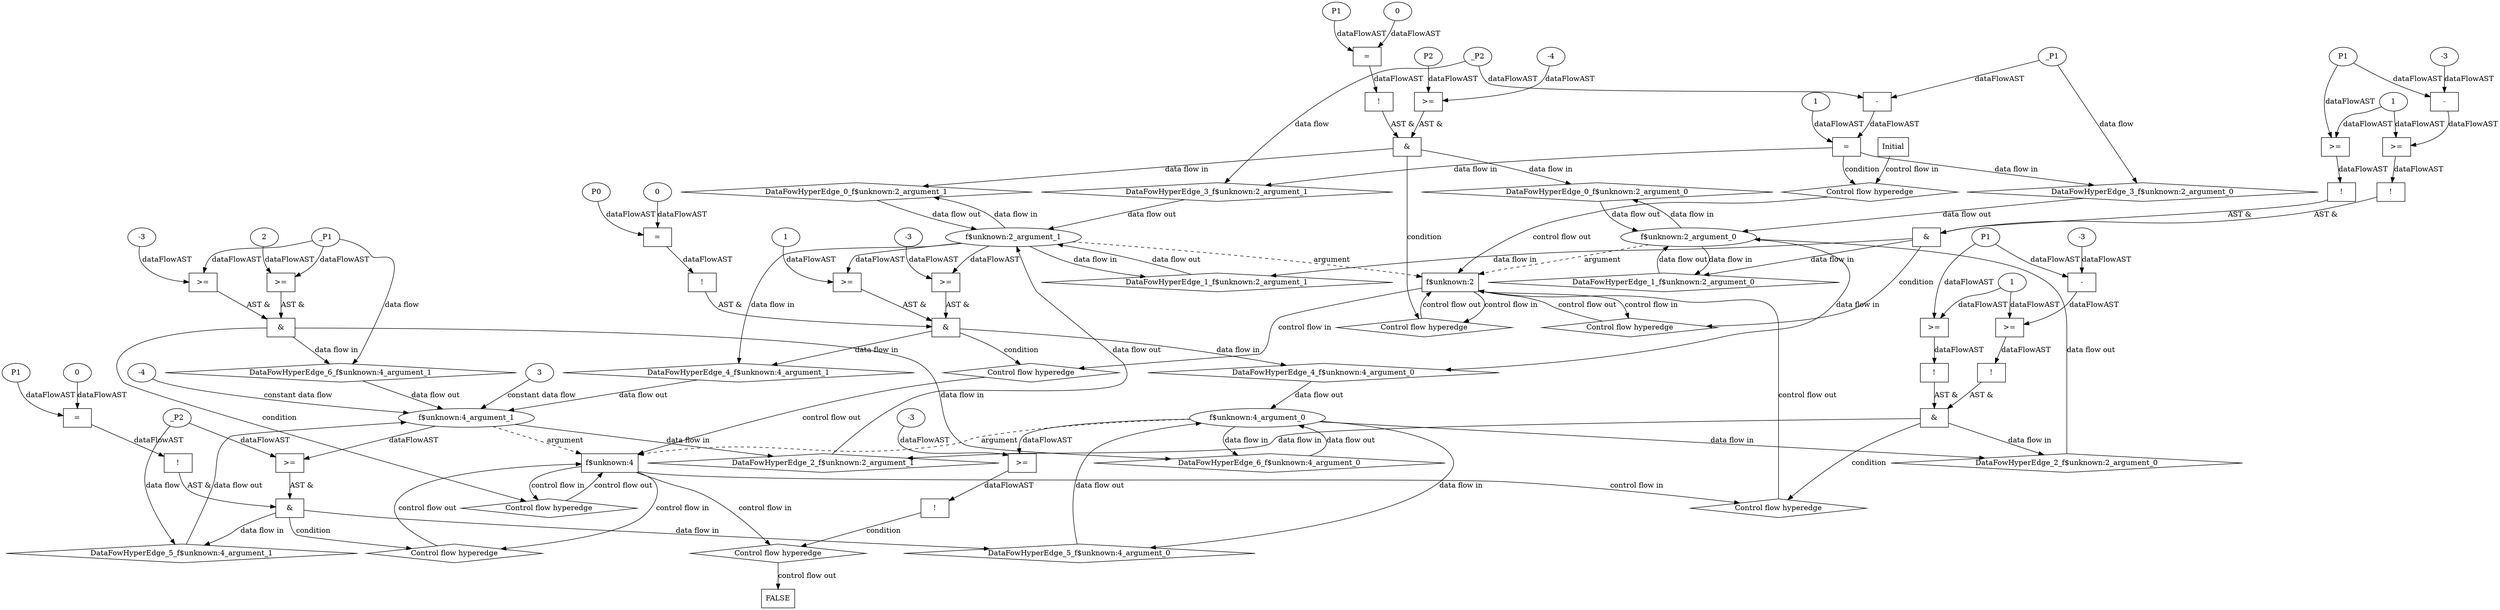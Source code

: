 digraph dag {
"f$unknown:2" [label="f$unknown:2" nodeName="f$unknown:2" class=cfn  shape="rect"];
"f$unknown:4" [label="f$unknown:4" nodeName="f$unknown:4" class=cfn  shape="rect"];
FALSE [label="FALSE" nodeName=FALSE class=cfn  shape="rect"];
Initial [label="Initial" nodeName=Initial class=cfn  shape="rect"];
ControlFowHyperEdge_0 [label="Control flow hyperedge" nodeName=ControlFowHyperEdge_0 class=controlFlowHyperEdge shape="diamond"];
"f$unknown:2" -> ControlFowHyperEdge_0 [label="control flow in"]
ControlFowHyperEdge_0 -> "f$unknown:2" [label="control flow out"]
ControlFowHyperEdge_1 [label="Control flow hyperedge" nodeName=ControlFowHyperEdge_1 class=controlFlowHyperEdge shape="diamond"];
"f$unknown:2" -> ControlFowHyperEdge_1 [label="control flow in"]
ControlFowHyperEdge_1 -> "f$unknown:2" [label="control flow out"]
ControlFowHyperEdge_2 [label="Control flow hyperedge" nodeName=ControlFowHyperEdge_2 class=controlFlowHyperEdge shape="diamond"];
"f$unknown:4" -> ControlFowHyperEdge_2 [label="control flow in"]
ControlFowHyperEdge_2 -> "f$unknown:2" [label="control flow out"]
ControlFowHyperEdge_3 [label="Control flow hyperedge" nodeName=ControlFowHyperEdge_3 class=controlFlowHyperEdge shape="diamond"];
"Initial" -> ControlFowHyperEdge_3 [label="control flow in"]
ControlFowHyperEdge_3 -> "f$unknown:2" [label="control flow out"]
ControlFowHyperEdge_4 [label="Control flow hyperedge" nodeName=ControlFowHyperEdge_4 class=controlFlowHyperEdge shape="diamond"];
"f$unknown:2" -> ControlFowHyperEdge_4 [label="control flow in"]
ControlFowHyperEdge_4 -> "f$unknown:4" [label="control flow out"]
ControlFowHyperEdge_5 [label="Control flow hyperedge" nodeName=ControlFowHyperEdge_5 class=controlFlowHyperEdge shape="diamond"];
"f$unknown:4" -> ControlFowHyperEdge_5 [label="control flow in"]
ControlFowHyperEdge_5 -> "f$unknown:4" [label="control flow out"]
ControlFowHyperEdge_6 [label="Control flow hyperedge" nodeName=ControlFowHyperEdge_6 class=controlFlowHyperEdge shape="diamond"];
"f$unknown:4" -> ControlFowHyperEdge_6 [label="control flow in"]
ControlFowHyperEdge_6 -> "f$unknown:4" [label="control flow out"]
ControlFowHyperEdge_7 [label="Control flow hyperedge" nodeName=ControlFowHyperEdge_7 class=controlFlowHyperEdge shape="diamond"];
"f$unknown:4" -> ControlFowHyperEdge_7 [label="control flow in"]
ControlFowHyperEdge_7 -> "FALSE" [label="control flow out"]
"f$unknown:2_argument_0" [label="f$unknown:2_argument_0" nodeName=argument0 class=argument  head="f$unknown:2" shape="oval"];
"f$unknown:2_argument_0" -> "f$unknown:2"[label="argument" style="dashed"]
"f$unknown:2_argument_1" [label="f$unknown:2_argument_1" nodeName=argument1 class=argument  head="f$unknown:2" shape="oval"];
"f$unknown:2_argument_1" -> "f$unknown:2"[label="argument" style="dashed"]
"f$unknown:4_argument_0" [label="f$unknown:4_argument_0" nodeName=argument0 class=argument  head="f$unknown:4" shape="oval"];
"f$unknown:4_argument_0" -> "f$unknown:4"[label="argument" style="dashed"]
"f$unknown:4_argument_1" [label="f$unknown:4_argument_1" nodeName=argument1 class=argument  head="f$unknown:4" shape="oval"];
"f$unknown:4_argument_1" -> "f$unknown:4"[label="argument" style="dashed"]

"xxxf$unknown:2___f$unknown:2_0xxx_and" [label="&" nodeName="xxxf$unknown:2___f$unknown:2_0xxx_and" class=Operator shape="rect"];
"xxxf$unknown:2___f$unknown:2_0xxxguard_0_node_0" [label="!" nodeName="xxxf$unknown:2___f$unknown:2_0xxxguard_0_node_0" class=Operator shape="rect"];
"xxxf$unknown:2___f$unknown:2_0xxxguard_0_node_1" [label="=" nodeName="xxxf$unknown:2___f$unknown:2_0xxxguard_0_node_1" class=Operator  shape="rect"];
"xxxf$unknown:2___f$unknown:2_0xxxguard_0_node_2" [label="P1" nodeName="xxxf$unknown:2___f$unknown:2_0xxxguard_0_node_2" class=Constant ];
"xxxf$unknown:2___f$unknown:2_0xxxguard_0_node_3" [label="0" nodeName="xxxf$unknown:2___f$unknown:2_0xxxguard_0_node_3" class=Literal ];
"xxxf$unknown:2___f$unknown:2_0xxxguard_0_node_1" -> "xxxf$unknown:2___f$unknown:2_0xxxguard_0_node_0"[label="dataFlowAST"]
"xxxf$unknown:2___f$unknown:2_0xxxguard_0_node_2" -> "xxxf$unknown:2___f$unknown:2_0xxxguard_0_node_1"[label="dataFlowAST"]
"xxxf$unknown:2___f$unknown:2_0xxxguard_0_node_3" -> "xxxf$unknown:2___f$unknown:2_0xxxguard_0_node_1"[label="dataFlowAST"]

"xxxf$unknown:2___f$unknown:2_0xxxguard_0_node_0" -> "xxxf$unknown:2___f$unknown:2_0xxx_and" [label="AST &"];
"xxxf$unknown:2___f$unknown:2_0xxxguard1_node_0" [label=">=" nodeName="xxxf$unknown:2___f$unknown:2_0xxxguard1_node_0" class=Operator  shape="rect"];
"xxxf$unknown:2___f$unknown:2_0xxxguard1_node_1" [label="-4" nodeName="xxxf$unknown:2___f$unknown:2_0xxxguard1_node_1" class=Literal ];
"xxxf$unknown:2___f$unknown:2_0xxxguard1_node_2" [label="P2" nodeName="xxxf$unknown:2___f$unknown:2_0xxxguard1_node_2" class=Constant ];
"xxxf$unknown:2___f$unknown:2_0xxxguard1_node_1" -> "xxxf$unknown:2___f$unknown:2_0xxxguard1_node_0"[label="dataFlowAST"]
"xxxf$unknown:2___f$unknown:2_0xxxguard1_node_2" -> "xxxf$unknown:2___f$unknown:2_0xxxguard1_node_0"[label="dataFlowAST"]

"xxxf$unknown:2___f$unknown:2_0xxxguard1_node_0" -> "xxxf$unknown:2___f$unknown:2_0xxx_and" [label="AST &"];
"xxxf$unknown:2___f$unknown:2_0xxx_and" -> "ControlFowHyperEdge_0" [label="condition"];
"xxxf$unknown:2___f$unknown:2_1xxx_and" [label="&" nodeName="xxxf$unknown:2___f$unknown:2_1xxx_and" class=Operator shape="rect"];
"xxxf$unknown:2___f$unknown:2_1xxxguard_0_node_0" [label="!" nodeName="xxxf$unknown:2___f$unknown:2_1xxxguard_0_node_0" class=Operator shape="rect"];
"xxxf$unknown:2___f$unknown:2_1xxxguard_0_node_1" [label=">=" nodeName="xxxf$unknown:2___f$unknown:2_1xxxguard_0_node_1" class=Operator  shape="rect"];
"xxxf$unknown:2___f$unknown:2_1xxxguard_0_node_2" [label="1" nodeName="xxxf$unknown:2___f$unknown:2_1xxxguard_0_node_2" class=Literal ];
"xxxf$unknown:2___f$unknown:2_1xxxguard_0_node_3" [label="P1" nodeName="xxxf$unknown:2___f$unknown:2_1xxxguard_0_node_3" class=Constant ];
"xxxf$unknown:2___f$unknown:2_1xxxguard_0_node_1" -> "xxxf$unknown:2___f$unknown:2_1xxxguard_0_node_0"[label="dataFlowAST"]
"xxxf$unknown:2___f$unknown:2_1xxxguard_0_node_2" -> "xxxf$unknown:2___f$unknown:2_1xxxguard_0_node_1"[label="dataFlowAST"]
"xxxf$unknown:2___f$unknown:2_1xxxguard_0_node_3" -> "xxxf$unknown:2___f$unknown:2_1xxxguard_0_node_1"[label="dataFlowAST"]

"xxxf$unknown:2___f$unknown:2_1xxxguard_0_node_0" -> "xxxf$unknown:2___f$unknown:2_1xxx_and" [label="AST &"];
"xxxf$unknown:2___f$unknown:2_1xxxguard1_node_0" [label="!" nodeName="xxxf$unknown:2___f$unknown:2_1xxxguard1_node_0" class=Operator shape="rect"];
"xxxf$unknown:2___f$unknown:2_1xxxguard1_node_1" [label=">=" nodeName="xxxf$unknown:2___f$unknown:2_1xxxguard1_node_1" class=Operator  shape="rect"];
"xxxf$unknown:2___f$unknown:2_1xxxguard1_node_2" [label="-" nodeName="xxxf$unknown:2___f$unknown:2_1xxxguard1_node_2" class= Operator shape="rect"];
"xxxf$unknown:2___f$unknown:2_1xxxguard1_node_3" [label="-3" nodeName="xxxf$unknown:2___f$unknown:2_1xxxguard1_node_3" class=Literal ];
"xxxf$unknown:2___f$unknown:2_1xxxguard1_node_1" -> "xxxf$unknown:2___f$unknown:2_1xxxguard1_node_0"[label="dataFlowAST"]
"xxxf$unknown:2___f$unknown:2_1xxxguard1_node_2" -> "xxxf$unknown:2___f$unknown:2_1xxxguard1_node_1"[label="dataFlowAST"]
"xxxf$unknown:2___f$unknown:2_1xxxguard_0_node_2" -> "xxxf$unknown:2___f$unknown:2_1xxxguard1_node_1"[label="dataFlowAST"]
"xxxf$unknown:2___f$unknown:2_1xxxguard1_node_3" -> "xxxf$unknown:2___f$unknown:2_1xxxguard1_node_2"[label="dataFlowAST"]
"xxxf$unknown:2___f$unknown:2_1xxxguard_0_node_3" -> "xxxf$unknown:2___f$unknown:2_1xxxguard1_node_2"[label="dataFlowAST"]

"xxxf$unknown:2___f$unknown:2_1xxxguard1_node_0" -> "xxxf$unknown:2___f$unknown:2_1xxx_and" [label="AST &"];
"xxxf$unknown:2___f$unknown:2_1xxx_and" -> "ControlFowHyperEdge_1" [label="condition"];
"xxxf$unknown:2___f$unknown:4_2xxx_and" [label="&" nodeName="xxxf$unknown:2___f$unknown:4_2xxx_and" class=Operator shape="rect"];
"xxxf$unknown:2___f$unknown:4_2xxxguard_0_node_0" [label="!" nodeName="xxxf$unknown:2___f$unknown:4_2xxxguard_0_node_0" class=Operator shape="rect"];
"xxxf$unknown:2___f$unknown:4_2xxxguard_0_node_1" [label=">=" nodeName="xxxf$unknown:2___f$unknown:4_2xxxguard_0_node_1" class=Operator  shape="rect"];
"xxxf$unknown:2___f$unknown:4_2xxxguard_0_node_2" [label="1" nodeName="xxxf$unknown:2___f$unknown:4_2xxxguard_0_node_2" class=Literal ];
"xxxf$unknown:2___f$unknown:4_2xxxguard_0_node_3" [label="P1" nodeName="xxxf$unknown:2___f$unknown:4_2xxxguard_0_node_3" class=Constant ];
"xxxf$unknown:2___f$unknown:4_2xxxguard_0_node_1" -> "xxxf$unknown:2___f$unknown:4_2xxxguard_0_node_0"[label="dataFlowAST"]
"xxxf$unknown:2___f$unknown:4_2xxxguard_0_node_2" -> "xxxf$unknown:2___f$unknown:4_2xxxguard_0_node_1"[label="dataFlowAST"]
"xxxf$unknown:2___f$unknown:4_2xxxguard_0_node_3" -> "xxxf$unknown:2___f$unknown:4_2xxxguard_0_node_1"[label="dataFlowAST"]

"xxxf$unknown:2___f$unknown:4_2xxxguard_0_node_0" -> "xxxf$unknown:2___f$unknown:4_2xxx_and" [label="AST &"];
"xxxf$unknown:2___f$unknown:4_2xxxguard1_node_0" [label="!" nodeName="xxxf$unknown:2___f$unknown:4_2xxxguard1_node_0" class=Operator shape="rect"];
"xxxf$unknown:2___f$unknown:4_2xxxguard1_node_1" [label=">=" nodeName="xxxf$unknown:2___f$unknown:4_2xxxguard1_node_1" class=Operator  shape="rect"];
"xxxf$unknown:2___f$unknown:4_2xxxguard1_node_2" [label="-" nodeName="xxxf$unknown:2___f$unknown:4_2xxxguard1_node_2" class= Operator shape="rect"];
"xxxf$unknown:2___f$unknown:4_2xxxguard1_node_3" [label="-3" nodeName="xxxf$unknown:2___f$unknown:4_2xxxguard1_node_3" class=Literal ];
"xxxf$unknown:2___f$unknown:4_2xxxguard1_node_1" -> "xxxf$unknown:2___f$unknown:4_2xxxguard1_node_0"[label="dataFlowAST"]
"xxxf$unknown:2___f$unknown:4_2xxxguard1_node_2" -> "xxxf$unknown:2___f$unknown:4_2xxxguard1_node_1"[label="dataFlowAST"]
"xxxf$unknown:2___f$unknown:4_2xxxguard_0_node_2" -> "xxxf$unknown:2___f$unknown:4_2xxxguard1_node_1"[label="dataFlowAST"]
"xxxf$unknown:2___f$unknown:4_2xxxguard1_node_3" -> "xxxf$unknown:2___f$unknown:4_2xxxguard1_node_2"[label="dataFlowAST"]
"xxxf$unknown:2___f$unknown:4_2xxxguard_0_node_3" -> "xxxf$unknown:2___f$unknown:4_2xxxguard1_node_2"[label="dataFlowAST"]

"xxxf$unknown:2___f$unknown:4_2xxxguard1_node_0" -> "xxxf$unknown:2___f$unknown:4_2xxx_and" [label="AST &"];
"xxxf$unknown:2___f$unknown:4_2xxx_and" -> "ControlFowHyperEdge_2" [label="condition"];
"xxxf$unknown:2___Initial_3xxxguard_0_node_0" [label="=" nodeName="xxxf$unknown:2___Initial_3xxxguard_0_node_0" class=Operator  shape="rect"];
"xxxf$unknown:2___Initial_3xxxguard_0_node_1" [label="-" nodeName="xxxf$unknown:2___Initial_3xxxguard_0_node_1" class= Operator shape="rect"];
"xxxf$unknown:2___Initial_3xxxguard_0_node_4" [label="1" nodeName="xxxf$unknown:2___Initial_3xxxguard_0_node_4" class=Literal ];
"xxxf$unknown:2___Initial_3xxxguard_0_node_1" -> "xxxf$unknown:2___Initial_3xxxguard_0_node_0"[label="dataFlowAST"]
"xxxf$unknown:2___Initial_3xxxguard_0_node_4" -> "xxxf$unknown:2___Initial_3xxxguard_0_node_0"[label="dataFlowAST"]
"xxxf$unknown:2___Initial_3xxxdataFlow_0_node_0" -> "xxxf$unknown:2___Initial_3xxxguard_0_node_1"[label="dataFlowAST"]
"xxxf$unknown:2___Initial_3xxxdataFlow1_node_0" -> "xxxf$unknown:2___Initial_3xxxguard_0_node_1"[label="dataFlowAST"]

"xxxf$unknown:2___Initial_3xxxguard_0_node_0" -> "ControlFowHyperEdge_3" [label="condition"];
"xxxf$unknown:2___Initial_3xxxdataFlow_0_node_0" [label="_P1" nodeName="xxxf$unknown:2___Initial_3xxxdataFlow_0_node_0" class=Constant ];

"xxxf$unknown:2___Initial_3xxxdataFlow_0_node_0" -> "DataFowHyperEdge_3_f$unknown:2_argument_0" [label="data flow"];
"xxxf$unknown:2___Initial_3xxxdataFlow1_node_0" [label="_P2" nodeName="xxxf$unknown:2___Initial_3xxxdataFlow1_node_0" class=Constant ];

"xxxf$unknown:2___Initial_3xxxdataFlow1_node_0" -> "DataFowHyperEdge_3_f$unknown:2_argument_1" [label="data flow"];
"xxxf$unknown:4___f$unknown:2_4xxx_and" [label="&" nodeName="xxxf$unknown:4___f$unknown:2_4xxx_and" class=Operator shape="rect"];
"xxxf$unknown:4___f$unknown:2_4xxxguard_0_node_0" [label="!" nodeName="xxxf$unknown:4___f$unknown:2_4xxxguard_0_node_0" class=Operator shape="rect"];
"xxxf$unknown:4___f$unknown:2_4xxxguard_0_node_1" [label="=" nodeName="xxxf$unknown:4___f$unknown:2_4xxxguard_0_node_1" class=Operator  shape="rect"];
"xxxf$unknown:4___f$unknown:2_4xxxguard_0_node_2" [label="P0" nodeName="xxxf$unknown:4___f$unknown:2_4xxxguard_0_node_2" class=Constant ];
"xxxf$unknown:4___f$unknown:2_4xxxguard_0_node_3" [label="0" nodeName="xxxf$unknown:4___f$unknown:2_4xxxguard_0_node_3" class=Literal ];
"xxxf$unknown:4___f$unknown:2_4xxxguard_0_node_1" -> "xxxf$unknown:4___f$unknown:2_4xxxguard_0_node_0"[label="dataFlowAST"]
"xxxf$unknown:4___f$unknown:2_4xxxguard_0_node_2" -> "xxxf$unknown:4___f$unknown:2_4xxxguard_0_node_1"[label="dataFlowAST"]
"xxxf$unknown:4___f$unknown:2_4xxxguard_0_node_3" -> "xxxf$unknown:4___f$unknown:2_4xxxguard_0_node_1"[label="dataFlowAST"]

"xxxf$unknown:4___f$unknown:2_4xxxguard_0_node_0" -> "xxxf$unknown:4___f$unknown:2_4xxx_and" [label="AST &"];
"xxxf$unknown:4___f$unknown:2_4xxxguard1_node_0" [label=">=" nodeName="xxxf$unknown:4___f$unknown:2_4xxxguard1_node_0" class=Operator  shape="rect"];
"xxxf$unknown:4___f$unknown:2_4xxxguard1_node_1" [label="1" nodeName="xxxf$unknown:4___f$unknown:2_4xxxguard1_node_1" class=Literal ];
"xxxf$unknown:4___f$unknown:2_4xxxguard1_node_1" -> "xxxf$unknown:4___f$unknown:2_4xxxguard1_node_0"[label="dataFlowAST"]
"f$unknown:2_argument_1" -> "xxxf$unknown:4___f$unknown:2_4xxxguard1_node_0"[label="dataFlowAST"]

"xxxf$unknown:4___f$unknown:2_4xxxguard1_node_0" -> "xxxf$unknown:4___f$unknown:2_4xxx_and" [label="AST &"];
"xxxf$unknown:4___f$unknown:2_4xxxguard2_node_0" [label=">=" nodeName="xxxf$unknown:4___f$unknown:2_4xxxguard2_node_0" class=Operator  shape="rect"];
"xxxf$unknown:4___f$unknown:2_4xxxguard2_node_2" [label="-3" nodeName="xxxf$unknown:4___f$unknown:2_4xxxguard2_node_2" class=Literal ];
"f$unknown:2_argument_1" -> "xxxf$unknown:4___f$unknown:2_4xxxguard2_node_0"[label="dataFlowAST"]
"xxxf$unknown:4___f$unknown:2_4xxxguard2_node_2" -> "xxxf$unknown:4___f$unknown:2_4xxxguard2_node_0"[label="dataFlowAST"]

"xxxf$unknown:4___f$unknown:2_4xxxguard2_node_0" -> "xxxf$unknown:4___f$unknown:2_4xxx_and" [label="AST &"];
"xxxf$unknown:4___f$unknown:2_4xxx_and" -> "ControlFowHyperEdge_4" [label="condition"];
"xxxf$unknown:4___f$unknown:4_5xxx_and" [label="&" nodeName="xxxf$unknown:4___f$unknown:4_5xxx_and" class=Operator shape="rect"];
"xxxf$unknown:4___f$unknown:4_5xxxguard_0_node_0" [label="!" nodeName="xxxf$unknown:4___f$unknown:4_5xxxguard_0_node_0" class=Operator shape="rect"];
"xxxf$unknown:4___f$unknown:4_5xxxguard_0_node_1" [label="=" nodeName="xxxf$unknown:4___f$unknown:4_5xxxguard_0_node_1" class=Operator  shape="rect"];
"xxxf$unknown:4___f$unknown:4_5xxxguard_0_node_2" [label="P1" nodeName="xxxf$unknown:4___f$unknown:4_5xxxguard_0_node_2" class=Constant ];
"xxxf$unknown:4___f$unknown:4_5xxxguard_0_node_3" [label="0" nodeName="xxxf$unknown:4___f$unknown:4_5xxxguard_0_node_3" class=Literal ];
"xxxf$unknown:4___f$unknown:4_5xxxguard_0_node_1" -> "xxxf$unknown:4___f$unknown:4_5xxxguard_0_node_0"[label="dataFlowAST"]
"xxxf$unknown:4___f$unknown:4_5xxxguard_0_node_2" -> "xxxf$unknown:4___f$unknown:4_5xxxguard_0_node_1"[label="dataFlowAST"]
"xxxf$unknown:4___f$unknown:4_5xxxguard_0_node_3" -> "xxxf$unknown:4___f$unknown:4_5xxxguard_0_node_1"[label="dataFlowAST"]

"xxxf$unknown:4___f$unknown:4_5xxxguard_0_node_0" -> "xxxf$unknown:4___f$unknown:4_5xxx_and" [label="AST &"];
"xxxf$unknown:4___f$unknown:4_5xxxguard1_node_0" [label=">=" nodeName="xxxf$unknown:4___f$unknown:4_5xxxguard1_node_0" class=Operator  shape="rect"];
"f$unknown:4_argument_1" -> "xxxf$unknown:4___f$unknown:4_5xxxguard1_node_0"[label="dataFlowAST"]
"xxxf$unknown:4___f$unknown:4_5xxxdataFlow_0_node_0" -> "xxxf$unknown:4___f$unknown:4_5xxxguard1_node_0"[label="dataFlowAST"]

"xxxf$unknown:4___f$unknown:4_5xxxguard1_node_0" -> "xxxf$unknown:4___f$unknown:4_5xxx_and" [label="AST &"];
"xxxf$unknown:4___f$unknown:4_5xxx_and" -> "ControlFowHyperEdge_5" [label="condition"];
"xxxf$unknown:4___f$unknown:4_5xxxdataFlow_0_node_0" [label="_P2" nodeName="xxxf$unknown:4___f$unknown:4_5xxxdataFlow_0_node_0" class=Constant ];

"xxxf$unknown:4___f$unknown:4_5xxxdataFlow_0_node_0" -> "DataFowHyperEdge_5_f$unknown:4_argument_1" [label="data flow"];
"xxxf$unknown:4___f$unknown:4_6xxx_and" [label="&" nodeName="xxxf$unknown:4___f$unknown:4_6xxx_and" class=Operator shape="rect"];
"xxxf$unknown:4___f$unknown:4_6xxxguard_0_node_0" [label=">=" nodeName="xxxf$unknown:4___f$unknown:4_6xxxguard_0_node_0" class=Operator  shape="rect"];
"xxxf$unknown:4___f$unknown:4_6xxxguard_0_node_2" [label="2" nodeName="xxxf$unknown:4___f$unknown:4_6xxxguard_0_node_2" class=Literal ];
"xxxf$unknown:4___f$unknown:4_6xxxdataFlow_0_node_0" -> "xxxf$unknown:4___f$unknown:4_6xxxguard_0_node_0"[label="dataFlowAST"]
"xxxf$unknown:4___f$unknown:4_6xxxguard_0_node_2" -> "xxxf$unknown:4___f$unknown:4_6xxxguard_0_node_0"[label="dataFlowAST"]

"xxxf$unknown:4___f$unknown:4_6xxxguard_0_node_0" -> "xxxf$unknown:4___f$unknown:4_6xxx_and" [label="AST &"];
"xxxf$unknown:4___f$unknown:4_6xxxguard1_node_0" [label=">=" nodeName="xxxf$unknown:4___f$unknown:4_6xxxguard1_node_0" class=Operator  shape="rect"];
"xxxf$unknown:4___f$unknown:4_6xxxguard1_node_2" [label="-3" nodeName="xxxf$unknown:4___f$unknown:4_6xxxguard1_node_2" class=Literal ];
"xxxf$unknown:4___f$unknown:4_6xxxdataFlow_0_node_0" -> "xxxf$unknown:4___f$unknown:4_6xxxguard1_node_0"[label="dataFlowAST"]
"xxxf$unknown:4___f$unknown:4_6xxxguard1_node_2" -> "xxxf$unknown:4___f$unknown:4_6xxxguard1_node_0"[label="dataFlowAST"]

"xxxf$unknown:4___f$unknown:4_6xxxguard1_node_0" -> "xxxf$unknown:4___f$unknown:4_6xxx_and" [label="AST &"];
"xxxf$unknown:4___f$unknown:4_6xxx_and" -> "ControlFowHyperEdge_6" [label="condition"];
"xxxf$unknown:4___f$unknown:4_6xxxdataFlow_0_node_0" [label="_P1" nodeName="xxxf$unknown:4___f$unknown:4_6xxxdataFlow_0_node_0" class=Constant ];

"xxxf$unknown:4___f$unknown:4_6xxxdataFlow_0_node_0" -> "DataFowHyperEdge_6_f$unknown:4_argument_1" [label="data flow"];
"xxxFALSE___f$unknown:4_7xxxguard_0_node_0" [label="!" nodeName="xxxFALSE___f$unknown:4_7xxxguard_0_node_0" class=Operator shape="rect"];
"xxxFALSE___f$unknown:4_7xxxguard_0_node_1" [label=">=" nodeName="xxxFALSE___f$unknown:4_7xxxguard_0_node_1" class=Operator  shape="rect"];
"xxxFALSE___f$unknown:4_7xxxguard_0_node_3" [label="-3" nodeName="xxxFALSE___f$unknown:4_7xxxguard_0_node_3" class=Literal ];
"xxxFALSE___f$unknown:4_7xxxguard_0_node_1" -> "xxxFALSE___f$unknown:4_7xxxguard_0_node_0"[label="dataFlowAST"]
"f$unknown:4_argument_0" -> "xxxFALSE___f$unknown:4_7xxxguard_0_node_1"[label="dataFlowAST"]
"xxxFALSE___f$unknown:4_7xxxguard_0_node_3" -> "xxxFALSE___f$unknown:4_7xxxguard_0_node_1"[label="dataFlowAST"]

"xxxFALSE___f$unknown:4_7xxxguard_0_node_0" -> "ControlFowHyperEdge_7" [label="condition"];
"DataFowHyperEdge_0_f$unknown:2_argument_0" [label="DataFowHyperEdge_0_f$unknown:2_argument_0" nodeName="DataFowHyperEdge_0_f$unknown:2_argument_0" class=DataFlowHyperedge shape="diamond"];
"DataFowHyperEdge_0_f$unknown:2_argument_0" -> "f$unknown:2_argument_0"[label="data flow out"]
"xxxf$unknown:2___f$unknown:2_0xxx_and" -> "DataFowHyperEdge_0_f$unknown:2_argument_0"[label="data flow in"]
"DataFowHyperEdge_0_f$unknown:2_argument_1" [label="DataFowHyperEdge_0_f$unknown:2_argument_1" nodeName="DataFowHyperEdge_0_f$unknown:2_argument_1" class=DataFlowHyperedge shape="diamond"];
"DataFowHyperEdge_0_f$unknown:2_argument_1" -> "f$unknown:2_argument_1"[label="data flow out"]
"xxxf$unknown:2___f$unknown:2_0xxx_and" -> "DataFowHyperEdge_0_f$unknown:2_argument_1"[label="data flow in"]
"DataFowHyperEdge_1_f$unknown:2_argument_0" [label="DataFowHyperEdge_1_f$unknown:2_argument_0" nodeName="DataFowHyperEdge_1_f$unknown:2_argument_0" class=DataFlowHyperedge shape="diamond"];
"DataFowHyperEdge_1_f$unknown:2_argument_0" -> "f$unknown:2_argument_0"[label="data flow out"]
"xxxf$unknown:2___f$unknown:2_1xxx_and" -> "DataFowHyperEdge_1_f$unknown:2_argument_0"[label="data flow in"]
"DataFowHyperEdge_1_f$unknown:2_argument_1" [label="DataFowHyperEdge_1_f$unknown:2_argument_1" nodeName="DataFowHyperEdge_1_f$unknown:2_argument_1" class=DataFlowHyperedge shape="diamond"];
"DataFowHyperEdge_1_f$unknown:2_argument_1" -> "f$unknown:2_argument_1"[label="data flow out"]
"xxxf$unknown:2___f$unknown:2_1xxx_and" -> "DataFowHyperEdge_1_f$unknown:2_argument_1"[label="data flow in"]
"DataFowHyperEdge_2_f$unknown:2_argument_0" [label="DataFowHyperEdge_2_f$unknown:2_argument_0" nodeName="DataFowHyperEdge_2_f$unknown:2_argument_0" class=DataFlowHyperedge shape="diamond"];
"DataFowHyperEdge_2_f$unknown:2_argument_0" -> "f$unknown:2_argument_0"[label="data flow out"]
"xxxf$unknown:2___f$unknown:4_2xxx_and" -> "DataFowHyperEdge_2_f$unknown:2_argument_0"[label="data flow in"]
"DataFowHyperEdge_2_f$unknown:2_argument_1" [label="DataFowHyperEdge_2_f$unknown:2_argument_1" nodeName="DataFowHyperEdge_2_f$unknown:2_argument_1" class=DataFlowHyperedge shape="diamond"];
"DataFowHyperEdge_2_f$unknown:2_argument_1" -> "f$unknown:2_argument_1"[label="data flow out"]
"xxxf$unknown:2___f$unknown:4_2xxx_and" -> "DataFowHyperEdge_2_f$unknown:2_argument_1"[label="data flow in"]
"DataFowHyperEdge_3_f$unknown:2_argument_0" [label="DataFowHyperEdge_3_f$unknown:2_argument_0" nodeName="DataFowHyperEdge_3_f$unknown:2_argument_0" class=DataFlowHyperedge shape="diamond"];
"DataFowHyperEdge_3_f$unknown:2_argument_0" -> "f$unknown:2_argument_0"[label="data flow out"]
"xxxf$unknown:2___Initial_3xxxguard_0_node_0" -> "DataFowHyperEdge_3_f$unknown:2_argument_0"[label="data flow in"]
"DataFowHyperEdge_3_f$unknown:2_argument_1" [label="DataFowHyperEdge_3_f$unknown:2_argument_1" nodeName="DataFowHyperEdge_3_f$unknown:2_argument_1" class=DataFlowHyperedge shape="diamond"];
"DataFowHyperEdge_3_f$unknown:2_argument_1" -> "f$unknown:2_argument_1"[label="data flow out"]
"xxxf$unknown:2___Initial_3xxxguard_0_node_0" -> "DataFowHyperEdge_3_f$unknown:2_argument_1"[label="data flow in"]
"DataFowHyperEdge_4_f$unknown:4_argument_0" [label="DataFowHyperEdge_4_f$unknown:4_argument_0" nodeName="DataFowHyperEdge_4_f$unknown:4_argument_0" class=DataFlowHyperedge shape="diamond"];
"DataFowHyperEdge_4_f$unknown:4_argument_0" -> "f$unknown:4_argument_0"[label="data flow out"]
"xxxf$unknown:4___f$unknown:2_4xxx_and" -> "DataFowHyperEdge_4_f$unknown:4_argument_0"[label="data flow in"]
"DataFowHyperEdge_4_f$unknown:4_argument_1" [label="DataFowHyperEdge_4_f$unknown:4_argument_1" nodeName="DataFowHyperEdge_4_f$unknown:4_argument_1" class=DataFlowHyperedge shape="diamond"];
"DataFowHyperEdge_4_f$unknown:4_argument_1" -> "f$unknown:4_argument_1"[label="data flow out"]
"xxxf$unknown:4___f$unknown:2_4xxx_and" -> "DataFowHyperEdge_4_f$unknown:4_argument_1"[label="data flow in"]
"DataFowHyperEdge_5_f$unknown:4_argument_0" [label="DataFowHyperEdge_5_f$unknown:4_argument_0" nodeName="DataFowHyperEdge_5_f$unknown:4_argument_0" class=DataFlowHyperedge shape="diamond"];
"DataFowHyperEdge_5_f$unknown:4_argument_0" -> "f$unknown:4_argument_0"[label="data flow out"]
"xxxf$unknown:4___f$unknown:4_5xxx_and" -> "DataFowHyperEdge_5_f$unknown:4_argument_0"[label="data flow in"]
"DataFowHyperEdge_5_f$unknown:4_argument_1" [label="DataFowHyperEdge_5_f$unknown:4_argument_1" nodeName="DataFowHyperEdge_5_f$unknown:4_argument_1" class=DataFlowHyperedge shape="diamond"];
"DataFowHyperEdge_5_f$unknown:4_argument_1" -> "f$unknown:4_argument_1"[label="data flow out"]
"xxxf$unknown:4___f$unknown:4_5xxx_and" -> "DataFowHyperEdge_5_f$unknown:4_argument_1"[label="data flow in"]
"DataFowHyperEdge_6_f$unknown:4_argument_0" [label="DataFowHyperEdge_6_f$unknown:4_argument_0" nodeName="DataFowHyperEdge_6_f$unknown:4_argument_0" class=DataFlowHyperedge shape="diamond"];
"DataFowHyperEdge_6_f$unknown:4_argument_0" -> "f$unknown:4_argument_0"[label="data flow out"]
"xxxf$unknown:4___f$unknown:4_6xxx_and" -> "DataFowHyperEdge_6_f$unknown:4_argument_0"[label="data flow in"]
"DataFowHyperEdge_6_f$unknown:4_argument_1" [label="DataFowHyperEdge_6_f$unknown:4_argument_1" nodeName="DataFowHyperEdge_6_f$unknown:4_argument_1" class=DataFlowHyperedge shape="diamond"];
"DataFowHyperEdge_6_f$unknown:4_argument_1" -> "f$unknown:4_argument_1"[label="data flow out"]
"xxxf$unknown:4___f$unknown:4_6xxx_and" -> "DataFowHyperEdge_6_f$unknown:4_argument_1"[label="data flow in"]
"xxxf$unknown:4___f$unknown:4_5xxxf$unknown:4_argument_1_constant_-4" [label="-4" nodeName="xxxf$unknown:4___f$unknown:4_5xxxf$unknown:4_argument_1_constant_-4" class=Constant];
"xxxf$unknown:4___f$unknown:4_5xxxf$unknown:4_argument_1_constant_-4" -> "f$unknown:4_argument_1" [label="constant data flow"];
"xxxFALSE___f$unknown:4_7xxxf$unknown:4_argument_1_constant_3" [label="3" nodeName="xxxFALSE___f$unknown:4_7xxxf$unknown:4_argument_1_constant_3" class=Constant];
"xxxFALSE___f$unknown:4_7xxxf$unknown:4_argument_1_constant_3" -> "f$unknown:4_argument_1" [label="constant data flow"];
"f$unknown:2_argument_0" -> "DataFowHyperEdge_0_f$unknown:2_argument_0"[label="data flow in"]
"f$unknown:2_argument_1" -> "DataFowHyperEdge_0_f$unknown:2_argument_1"[label="data flow in"]
"f$unknown:2_argument_0" -> "DataFowHyperEdge_1_f$unknown:2_argument_0"[label="data flow in"]
"f$unknown:2_argument_1" -> "DataFowHyperEdge_1_f$unknown:2_argument_1"[label="data flow in"]
"f$unknown:4_argument_0" -> "DataFowHyperEdge_2_f$unknown:2_argument_0"[label="data flow in"]
"f$unknown:4_argument_1" -> "DataFowHyperEdge_2_f$unknown:2_argument_1"[label="data flow in"]
"f$unknown:2_argument_0" -> "DataFowHyperEdge_4_f$unknown:4_argument_0"[label="data flow in"]
"f$unknown:2_argument_1" -> "DataFowHyperEdge_4_f$unknown:4_argument_1"[label="data flow in"]
"f$unknown:4_argument_0" -> "DataFowHyperEdge_5_f$unknown:4_argument_0"[label="data flow in"]
"f$unknown:4_argument_0" -> "DataFowHyperEdge_6_f$unknown:4_argument_0"[label="data flow in"]




}
